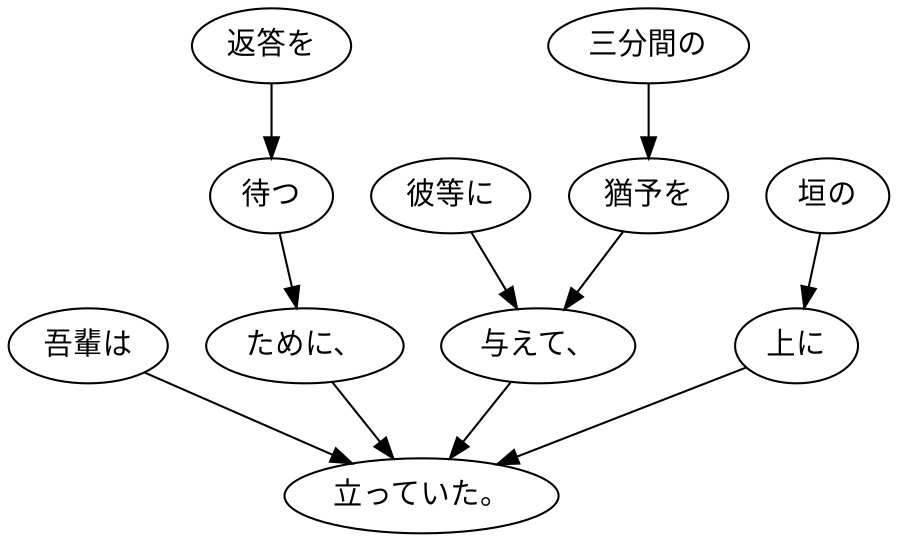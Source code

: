 digraph graph4131 {
	node0 [label="吾輩は"];
	node1 [label="返答を"];
	node2 [label="待つ"];
	node3 [label="ために、"];
	node4 [label="彼等に"];
	node5 [label="三分間の"];
	node6 [label="猶予を"];
	node7 [label="与えて、"];
	node8 [label="垣の"];
	node9 [label="上に"];
	node10 [label="立っていた。"];
	node0 -> node10;
	node1 -> node2;
	node2 -> node3;
	node3 -> node10;
	node4 -> node7;
	node5 -> node6;
	node6 -> node7;
	node7 -> node10;
	node8 -> node9;
	node9 -> node10;
}
